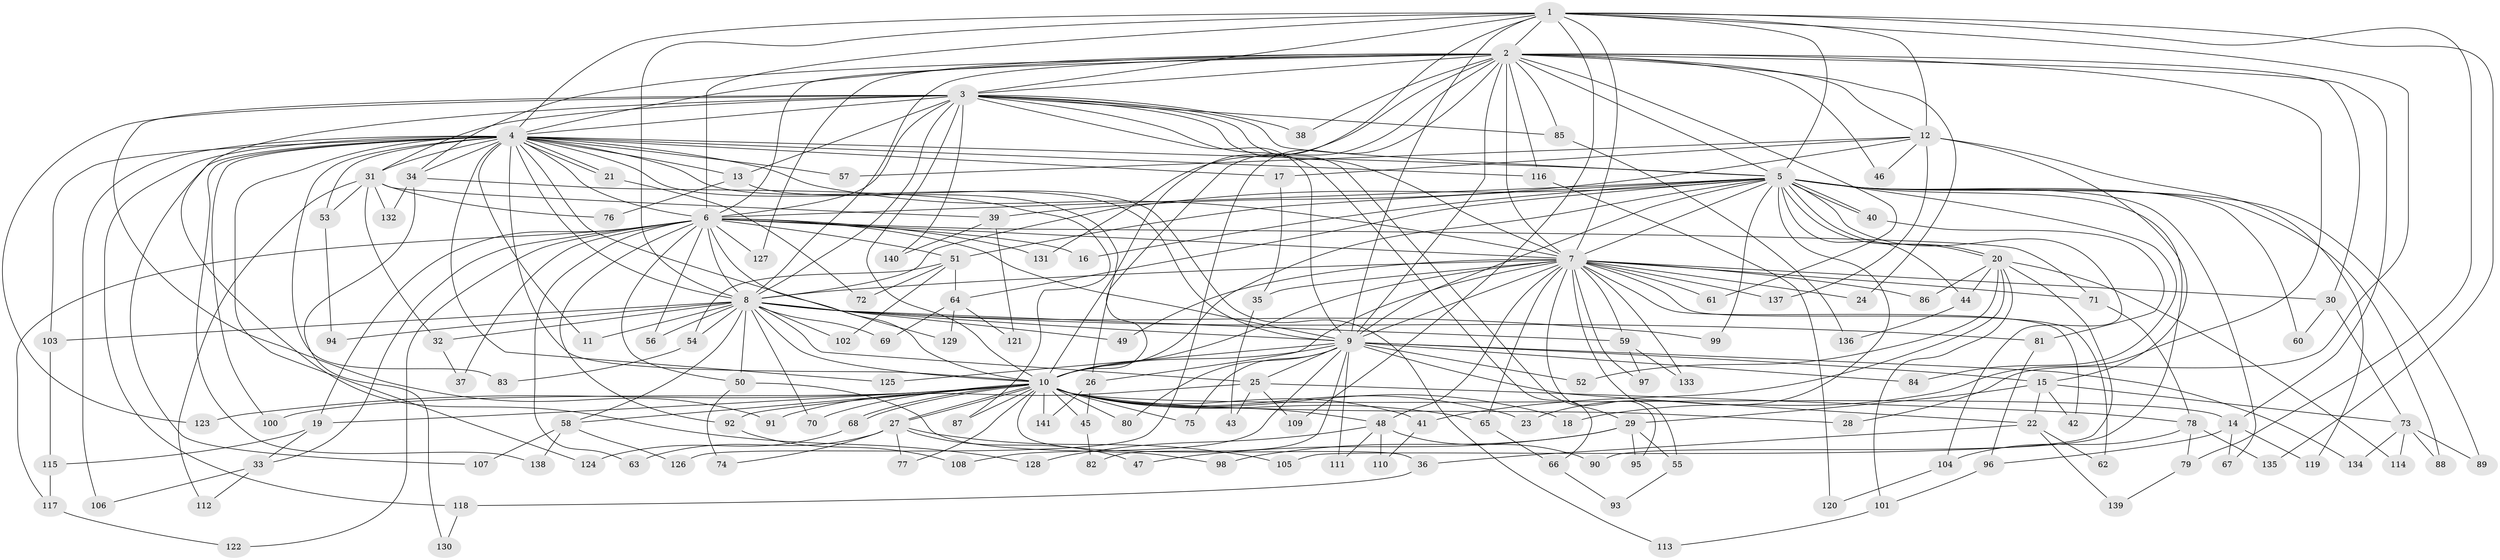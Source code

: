 // Generated by graph-tools (version 1.1) at 2025/46/03/09/25 04:46:09]
// undirected, 141 vertices, 307 edges
graph export_dot {
graph [start="1"]
  node [color=gray90,style=filled];
  1;
  2;
  3;
  4;
  5;
  6;
  7;
  8;
  9;
  10;
  11;
  12;
  13;
  14;
  15;
  16;
  17;
  18;
  19;
  20;
  21;
  22;
  23;
  24;
  25;
  26;
  27;
  28;
  29;
  30;
  31;
  32;
  33;
  34;
  35;
  36;
  37;
  38;
  39;
  40;
  41;
  42;
  43;
  44;
  45;
  46;
  47;
  48;
  49;
  50;
  51;
  52;
  53;
  54;
  55;
  56;
  57;
  58;
  59;
  60;
  61;
  62;
  63;
  64;
  65;
  66;
  67;
  68;
  69;
  70;
  71;
  72;
  73;
  74;
  75;
  76;
  77;
  78;
  79;
  80;
  81;
  82;
  83;
  84;
  85;
  86;
  87;
  88;
  89;
  90;
  91;
  92;
  93;
  94;
  95;
  96;
  97;
  98;
  99;
  100;
  101;
  102;
  103;
  104;
  105;
  106;
  107;
  108;
  109;
  110;
  111;
  112;
  113;
  114;
  115;
  116;
  117;
  118;
  119;
  120;
  121;
  122;
  123;
  124;
  125;
  126;
  127;
  128;
  129;
  130;
  131;
  132;
  133;
  134;
  135;
  136;
  137;
  138;
  139;
  140;
  141;
  1 -- 2;
  1 -- 3;
  1 -- 4;
  1 -- 5;
  1 -- 6;
  1 -- 7;
  1 -- 8;
  1 -- 9;
  1 -- 10;
  1 -- 12;
  1 -- 28;
  1 -- 79;
  1 -- 109;
  1 -- 135;
  2 -- 3;
  2 -- 4;
  2 -- 5;
  2 -- 6;
  2 -- 7;
  2 -- 8;
  2 -- 9;
  2 -- 10;
  2 -- 12;
  2 -- 14;
  2 -- 18;
  2 -- 24;
  2 -- 30;
  2 -- 34;
  2 -- 38;
  2 -- 46;
  2 -- 61;
  2 -- 85;
  2 -- 116;
  2 -- 126;
  2 -- 127;
  2 -- 131;
  3 -- 4;
  3 -- 5;
  3 -- 6;
  3 -- 7;
  3 -- 8;
  3 -- 9;
  3 -- 10;
  3 -- 13;
  3 -- 29;
  3 -- 31;
  3 -- 38;
  3 -- 66;
  3 -- 85;
  3 -- 91;
  3 -- 123;
  3 -- 128;
  3 -- 140;
  4 -- 5;
  4 -- 6;
  4 -- 7;
  4 -- 8;
  4 -- 9;
  4 -- 10;
  4 -- 11;
  4 -- 13;
  4 -- 17;
  4 -- 21;
  4 -- 21;
  4 -- 26;
  4 -- 31;
  4 -- 34;
  4 -- 53;
  4 -- 57;
  4 -- 83;
  4 -- 100;
  4 -- 103;
  4 -- 106;
  4 -- 107;
  4 -- 116;
  4 -- 118;
  4 -- 124;
  4 -- 125;
  4 -- 129;
  4 -- 138;
  5 -- 6;
  5 -- 7;
  5 -- 8;
  5 -- 9;
  5 -- 10;
  5 -- 16;
  5 -- 20;
  5 -- 20;
  5 -- 23;
  5 -- 40;
  5 -- 40;
  5 -- 44;
  5 -- 51;
  5 -- 60;
  5 -- 64;
  5 -- 67;
  5 -- 84;
  5 -- 88;
  5 -- 89;
  5 -- 90;
  5 -- 99;
  5 -- 104;
  6 -- 7;
  6 -- 8;
  6 -- 9;
  6 -- 10;
  6 -- 16;
  6 -- 19;
  6 -- 33;
  6 -- 37;
  6 -- 50;
  6 -- 51;
  6 -- 56;
  6 -- 63;
  6 -- 71;
  6 -- 92;
  6 -- 117;
  6 -- 122;
  6 -- 127;
  6 -- 131;
  7 -- 8;
  7 -- 9;
  7 -- 10;
  7 -- 24;
  7 -- 26;
  7 -- 30;
  7 -- 35;
  7 -- 42;
  7 -- 48;
  7 -- 49;
  7 -- 55;
  7 -- 59;
  7 -- 61;
  7 -- 62;
  7 -- 65;
  7 -- 71;
  7 -- 86;
  7 -- 95;
  7 -- 97;
  7 -- 133;
  7 -- 137;
  8 -- 9;
  8 -- 10;
  8 -- 11;
  8 -- 25;
  8 -- 32;
  8 -- 49;
  8 -- 50;
  8 -- 54;
  8 -- 56;
  8 -- 58;
  8 -- 59;
  8 -- 69;
  8 -- 70;
  8 -- 81;
  8 -- 94;
  8 -- 99;
  8 -- 102;
  8 -- 103;
  9 -- 10;
  9 -- 15;
  9 -- 22;
  9 -- 25;
  9 -- 52;
  9 -- 75;
  9 -- 80;
  9 -- 82;
  9 -- 84;
  9 -- 108;
  9 -- 111;
  9 -- 125;
  9 -- 134;
  10 -- 14;
  10 -- 18;
  10 -- 19;
  10 -- 23;
  10 -- 27;
  10 -- 27;
  10 -- 28;
  10 -- 36;
  10 -- 41;
  10 -- 45;
  10 -- 48;
  10 -- 58;
  10 -- 65;
  10 -- 68;
  10 -- 68;
  10 -- 70;
  10 -- 75;
  10 -- 77;
  10 -- 80;
  10 -- 87;
  10 -- 92;
  10 -- 100;
  10 -- 123;
  10 -- 141;
  12 -- 15;
  12 -- 17;
  12 -- 39;
  12 -- 46;
  12 -- 57;
  12 -- 119;
  12 -- 137;
  13 -- 76;
  13 -- 113;
  14 -- 67;
  14 -- 96;
  14 -- 119;
  15 -- 22;
  15 -- 29;
  15 -- 42;
  15 -- 73;
  17 -- 35;
  19 -- 33;
  19 -- 115;
  20 -- 41;
  20 -- 44;
  20 -- 52;
  20 -- 86;
  20 -- 101;
  20 -- 105;
  20 -- 114;
  21 -- 72;
  22 -- 36;
  22 -- 62;
  22 -- 139;
  25 -- 43;
  25 -- 78;
  25 -- 91;
  25 -- 109;
  26 -- 45;
  26 -- 141;
  27 -- 47;
  27 -- 63;
  27 -- 74;
  27 -- 77;
  27 -- 105;
  29 -- 47;
  29 -- 55;
  29 -- 95;
  29 -- 98;
  30 -- 60;
  30 -- 73;
  31 -- 32;
  31 -- 39;
  31 -- 53;
  31 -- 76;
  31 -- 112;
  31 -- 132;
  32 -- 37;
  33 -- 106;
  33 -- 112;
  34 -- 87;
  34 -- 130;
  34 -- 132;
  35 -- 43;
  36 -- 118;
  39 -- 121;
  39 -- 140;
  40 -- 81;
  41 -- 110;
  44 -- 136;
  45 -- 82;
  48 -- 90;
  48 -- 110;
  48 -- 111;
  48 -- 128;
  50 -- 74;
  50 -- 98;
  51 -- 54;
  51 -- 64;
  51 -- 72;
  51 -- 102;
  53 -- 94;
  54 -- 83;
  55 -- 93;
  58 -- 107;
  58 -- 126;
  58 -- 138;
  59 -- 97;
  59 -- 133;
  64 -- 69;
  64 -- 121;
  64 -- 129;
  65 -- 66;
  66 -- 93;
  68 -- 124;
  71 -- 78;
  73 -- 88;
  73 -- 89;
  73 -- 114;
  73 -- 134;
  78 -- 79;
  78 -- 104;
  78 -- 135;
  79 -- 139;
  81 -- 96;
  85 -- 136;
  92 -- 108;
  96 -- 101;
  101 -- 113;
  103 -- 115;
  104 -- 120;
  115 -- 117;
  116 -- 120;
  117 -- 122;
  118 -- 130;
}
